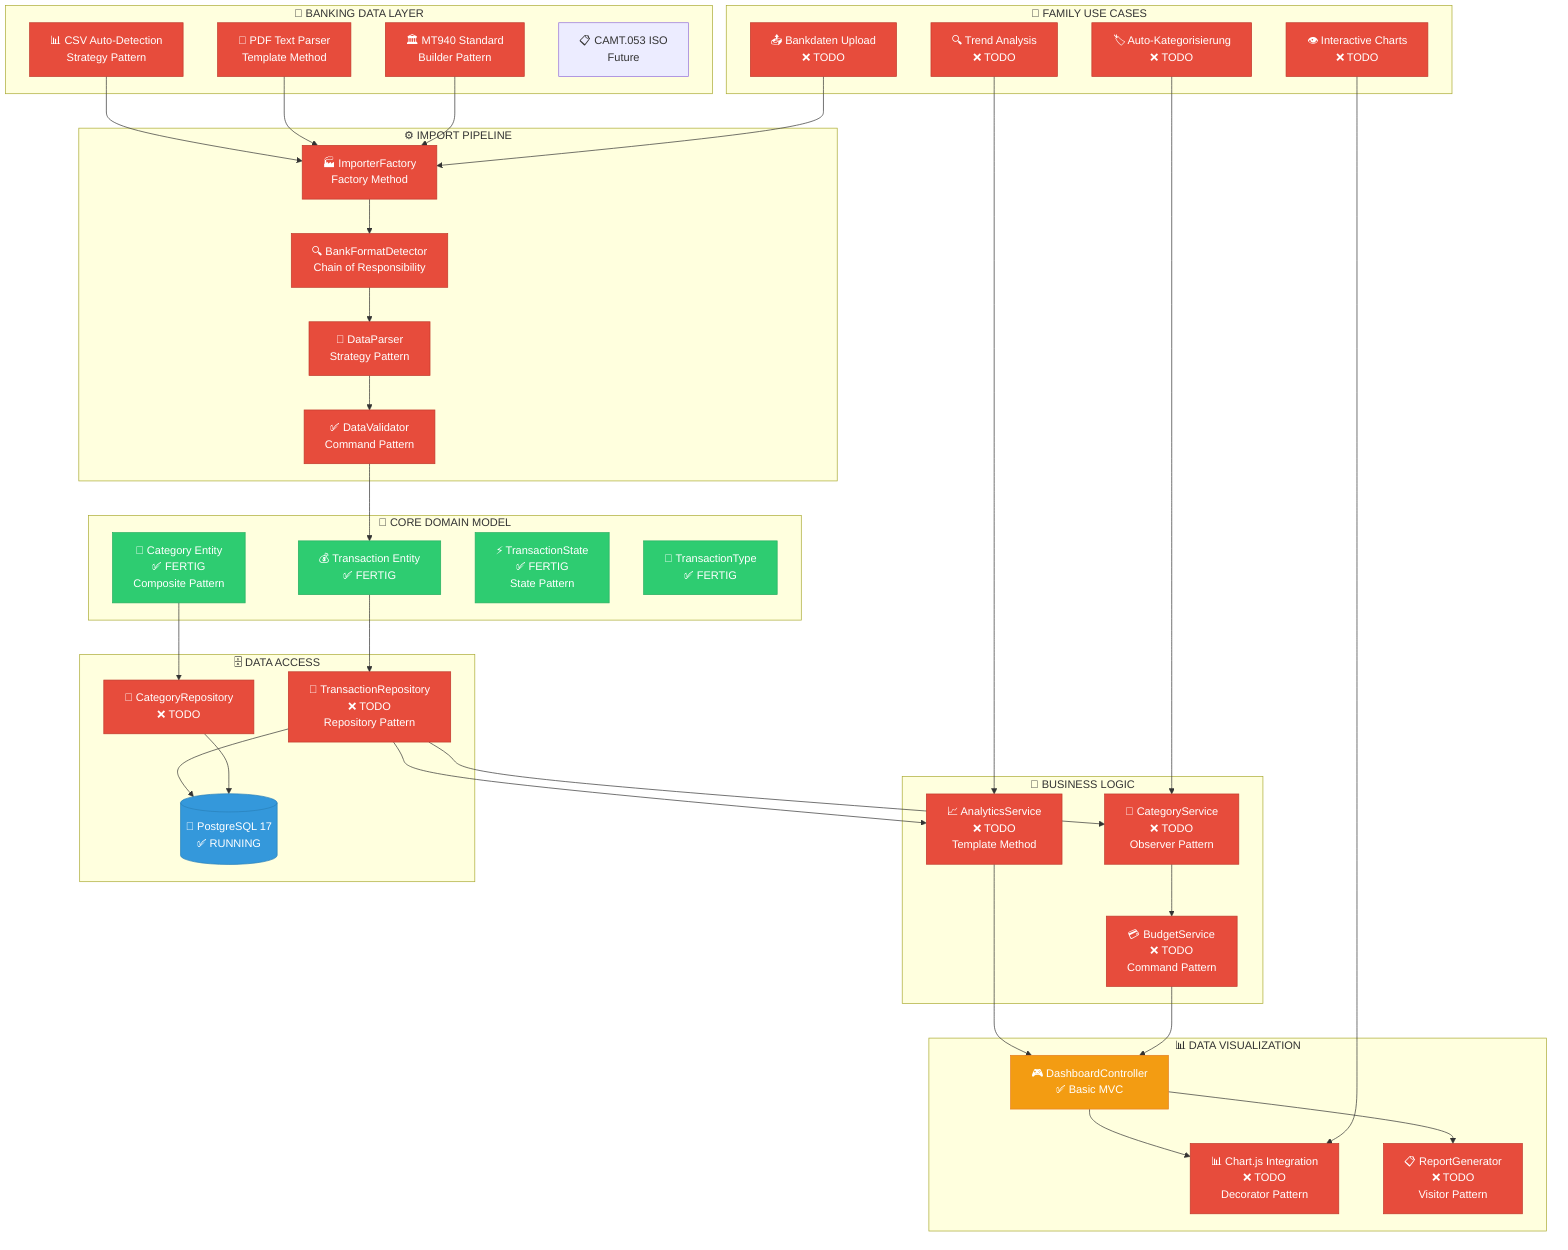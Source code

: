 graph TB
    subgraph "🏦 BANKING DATA LAYER"
        CSV[📊 CSV Auto-Detection<br/>Strategy Pattern]
        PDF[📄 PDF Text Parser<br/>Template Method]
        MT940[🏛️ MT940 Standard<br/>Builder Pattern]
        CAMT[📋 CAMT.053 ISO<br/>Future]
    end

    subgraph "⚙️ IMPORT PIPELINE"
        Factory[🏭 ImporterFactory<br/>Factory Method]
        Detector[🔍 BankFormatDetector<br/>Chain of Responsibility]
        Parser[📝 DataParser<br/>Strategy Pattern]
        Validator[✅ DataValidator<br/>Command Pattern]
    end

    subgraph "💾 CORE DOMAIN MODEL"
        Transaction[💰 Transaction Entity<br/>✅ FERTIG]
        Category[📂 Category Entity<br/>✅ FERTIG<br/>Composite Pattern]
        TxState[⚡ TransactionState<br/>✅ FERTIG<br/>State Pattern]
        TxType[🔄 TransactionType<br/>✅ FERTIG]
    end

    subgraph "🧠 BUSINESS LOGIC"
        CategoryService[🎯 CategoryService<br/>❌ TODO<br/>Observer Pattern]
        Analytics[📈 AnalyticsService<br/>❌ TODO<br/>Template Method]
        Budget[💳 BudgetService<br/>❌ TODO<br/>Command Pattern]
    end

    subgraph "📊 DATA VISUALIZATION"
        Controller[🎮 DashboardController<br/>✅ Basic MVC]
        Charts[📊 Chart.js Integration<br/>❌ TODO<br/>Decorator Pattern]
        Reports[📋 ReportGenerator<br/>❌ TODO<br/>Visitor Pattern]
    end

    subgraph "🗄️ DATA ACCESS"
        TxRepo[💾 TransactionRepository<br/>❌ TODO<br/>Repository Pattern]
        CategoryRepo[📁 CategoryRepository<br/>❌ TODO]
        PostgreSQL[(🐘 PostgreSQL 17<br/>✅ RUNNING)]
    end

    subgraph "🎯 FAMILY USE CASES"
        Upload[📤 Bankdaten Upload<br/>❌ TODO]
        Categorize[🏷️ Auto-Kategorisierung<br/>❌ TODO]
        Visualize[👁️ Interactive Charts<br/>❌ TODO]
        Analyze[🔍 Trend Analysis<br/>❌ TODO]
    end

    %% Data Flow
    CSV --> Factory
    PDF --> Factory
    MT940 --> Factory
    Factory --> Detector
    Detector --> Parser
    Parser --> Validator
    Validator --> Transaction
    
    Transaction --> TxRepo
    Category --> CategoryRepo
    TxRepo --> PostgreSQL
    CategoryRepo --> PostgreSQL
    
    TxRepo --> CategoryService
    TxRepo --> Analytics
    CategoryService --> Budget
    
    Analytics --> Controller
    Budget --> Controller
    Controller --> Charts
    Controller --> Reports
    
    Upload --> Factory
    Categorize --> CategoryService
    Visualize --> Charts
    Analyze --> Analytics

    %% Status Colors
    classDef done fill:#2ECC71,stroke:#27AE60,color:#fff
    classDef todo fill:#E74C3C,stroke:#C0392B,color:#fff
    classDef running fill:#3498DB,stroke:#2980B9,color:#fff
    classDef basic fill:#F39C12,stroke:#E67E22,color:#fff

    class Transaction,Category,TxState,TxType done
    class PostgreSQL running
    class Controller basic
    class CSV,PDF,MT940,Factory,Detector,Parser,Validator,CategoryService,Analytics,Budget,Charts,Reports,TxRepo,CategoryRepo,Upload,Categorize,Visualize,Analyze todo